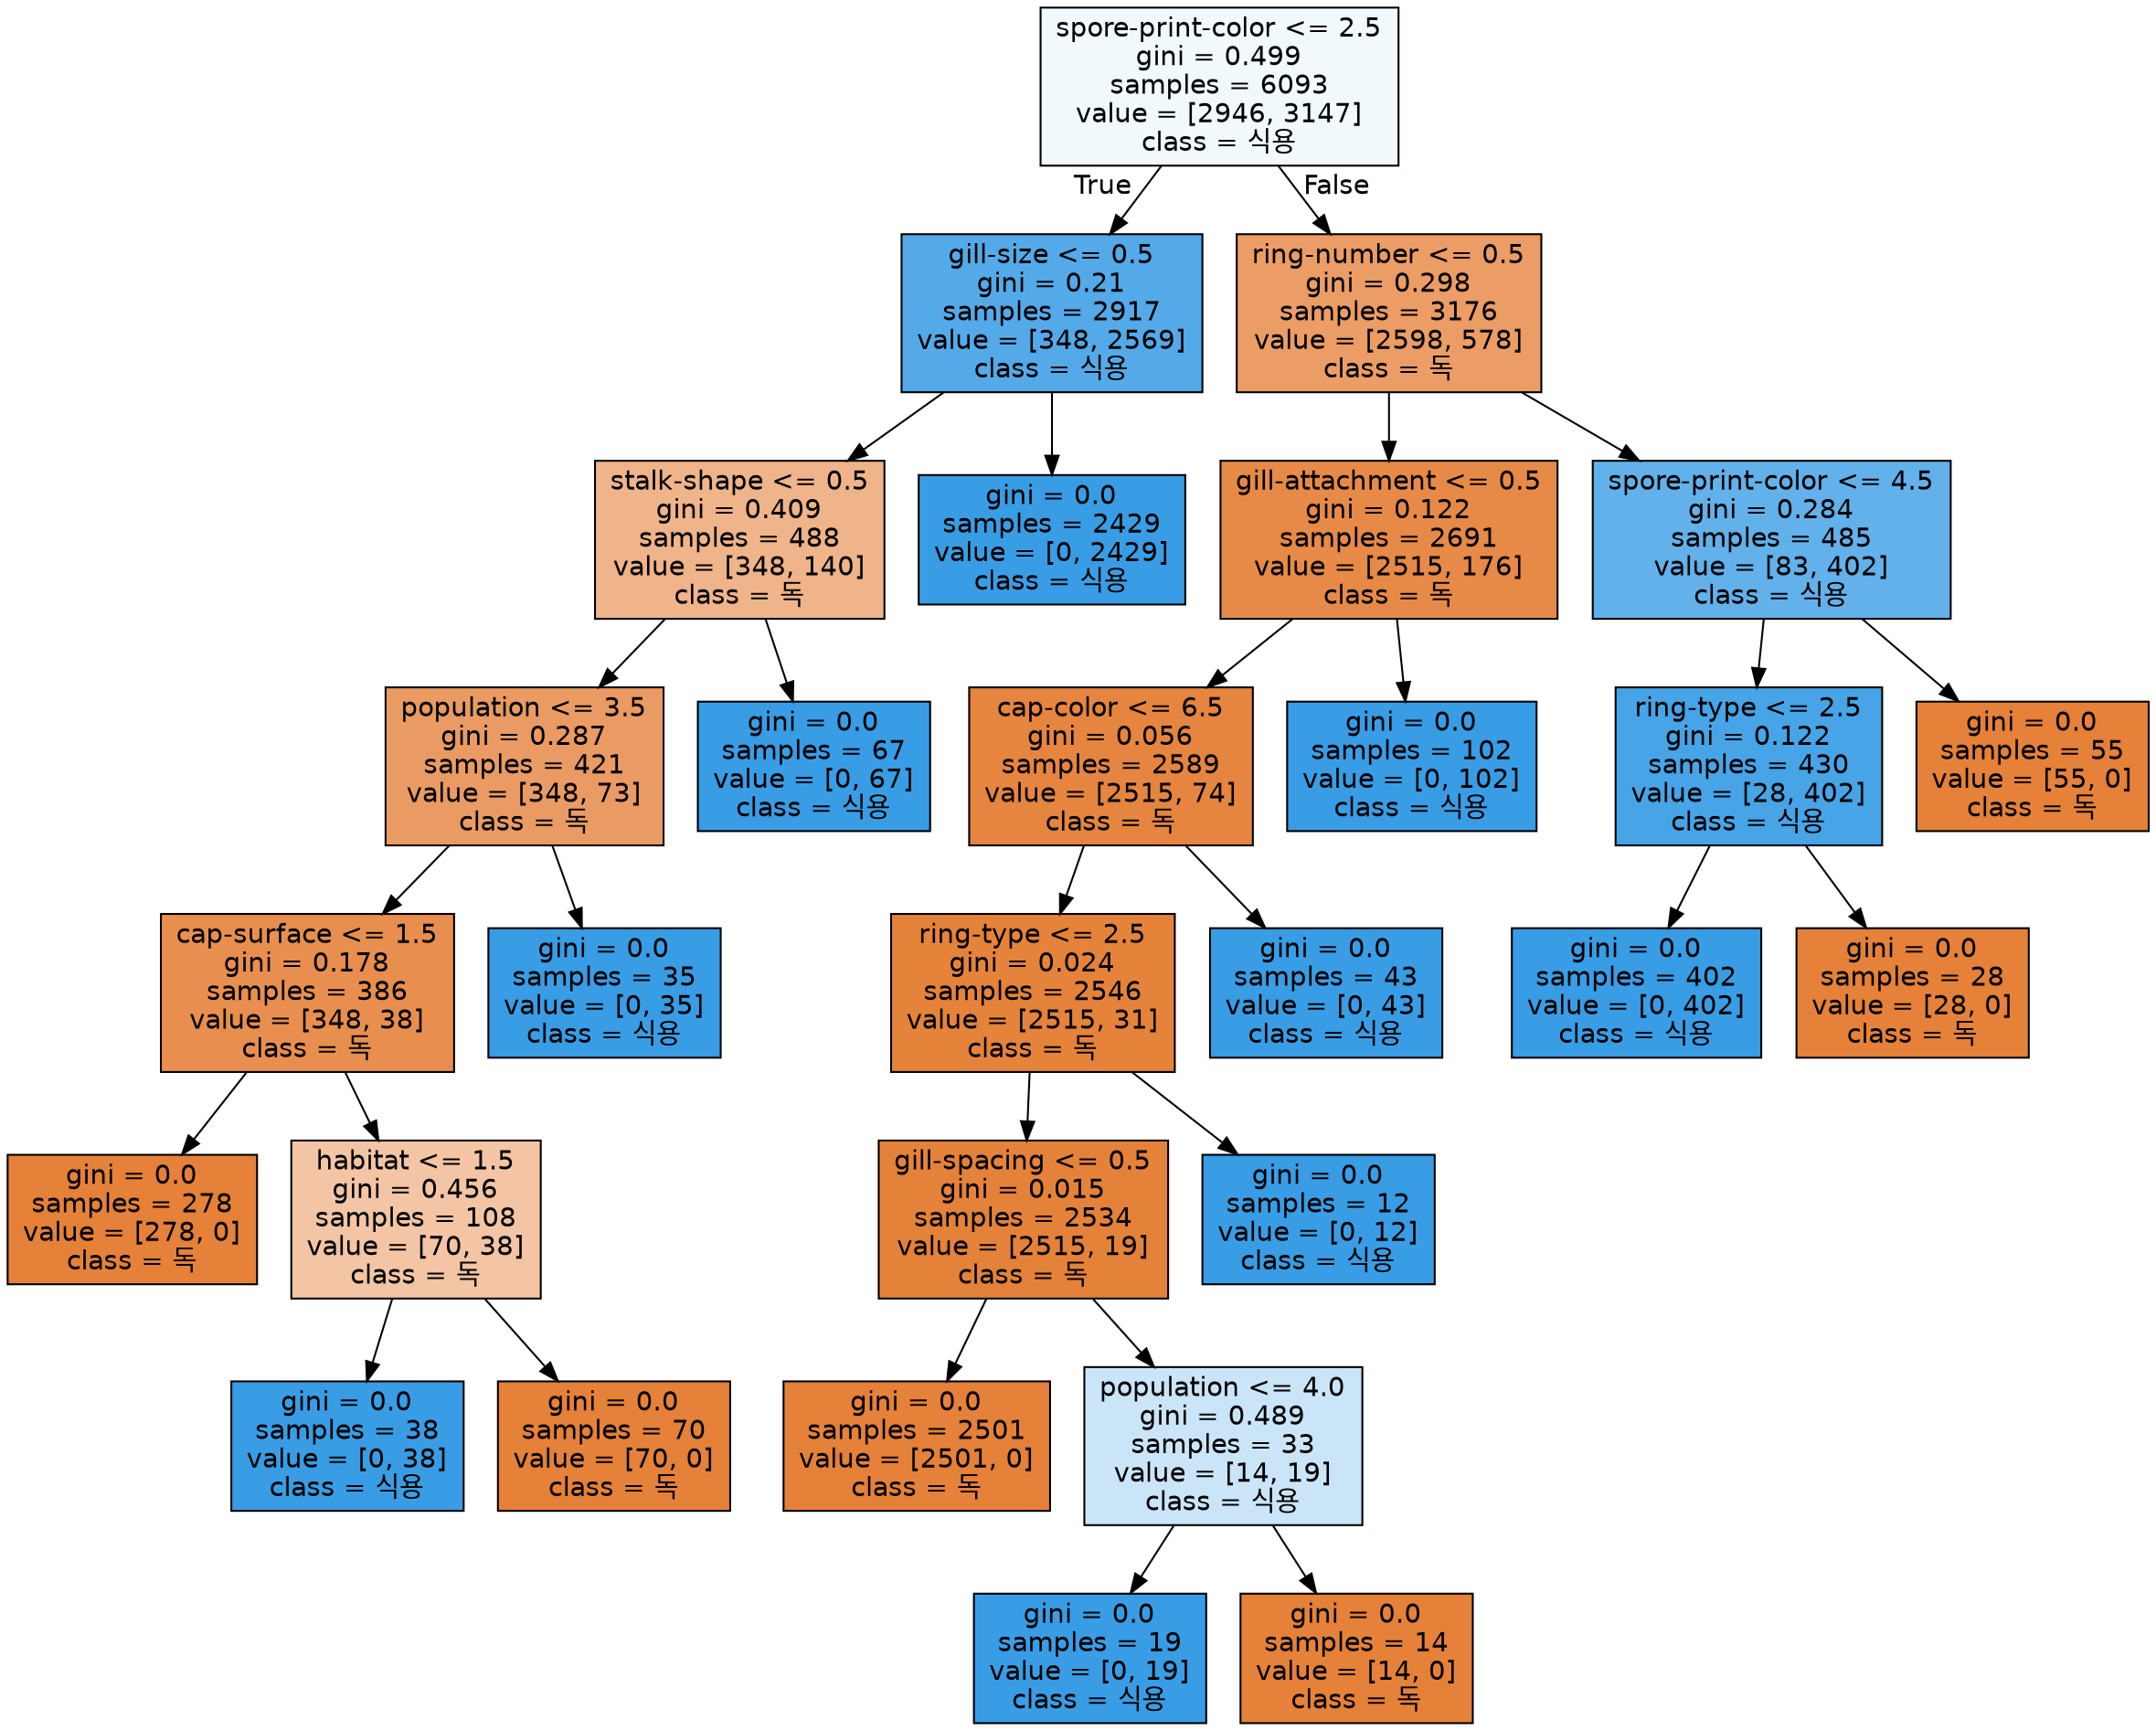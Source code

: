 digraph Tree {
node [shape=box, style="filled", color="black", fontname="helvetica"] ;
edge [fontname="helvetica"] ;
0 [label="spore-print-color <= 2.5\ngini = 0.499\nsamples = 6093\nvalue = [2946, 3147]\nclass = 식용", fillcolor="#f2f9fd"] ;
1 [label="gill-size <= 0.5\ngini = 0.21\nsamples = 2917\nvalue = [348, 2569]\nclass = 식용", fillcolor="#54aae9"] ;
0 -> 1 [labeldistance=2.5, labelangle=45, headlabel="True"] ;
2 [label="stalk-shape <= 0.5\ngini = 0.409\nsamples = 488\nvalue = [348, 140]\nclass = 독", fillcolor="#efb489"] ;
1 -> 2 ;
3 [label="population <= 3.5\ngini = 0.287\nsamples = 421\nvalue = [348, 73]\nclass = 독", fillcolor="#ea9b63"] ;
2 -> 3 ;
4 [label="cap-surface <= 1.5\ngini = 0.178\nsamples = 386\nvalue = [348, 38]\nclass = 독", fillcolor="#e88f4f"] ;
3 -> 4 ;
5 [label="gini = 0.0\nsamples = 278\nvalue = [278, 0]\nclass = 독", fillcolor="#e58139"] ;
4 -> 5 ;
6 [label="habitat <= 1.5\ngini = 0.456\nsamples = 108\nvalue = [70, 38]\nclass = 독", fillcolor="#f3c5a4"] ;
4 -> 6 ;
7 [label="gini = 0.0\nsamples = 38\nvalue = [0, 38]\nclass = 식용", fillcolor="#399de5"] ;
6 -> 7 ;
8 [label="gini = 0.0\nsamples = 70\nvalue = [70, 0]\nclass = 독", fillcolor="#e58139"] ;
6 -> 8 ;
9 [label="gini = 0.0\nsamples = 35\nvalue = [0, 35]\nclass = 식용", fillcolor="#399de5"] ;
3 -> 9 ;
10 [label="gini = 0.0\nsamples = 67\nvalue = [0, 67]\nclass = 식용", fillcolor="#399de5"] ;
2 -> 10 ;
11 [label="gini = 0.0\nsamples = 2429\nvalue = [0, 2429]\nclass = 식용", fillcolor="#399de5"] ;
1 -> 11 ;
12 [label="ring-number <= 0.5\ngini = 0.298\nsamples = 3176\nvalue = [2598, 578]\nclass = 독", fillcolor="#eb9d65"] ;
0 -> 12 [labeldistance=2.5, labelangle=-45, headlabel="False"] ;
13 [label="gill-attachment <= 0.5\ngini = 0.122\nsamples = 2691\nvalue = [2515, 176]\nclass = 독", fillcolor="#e78a47"] ;
12 -> 13 ;
14 [label="cap-color <= 6.5\ngini = 0.056\nsamples = 2589\nvalue = [2515, 74]\nclass = 독", fillcolor="#e6853f"] ;
13 -> 14 ;
15 [label="ring-type <= 2.5\ngini = 0.024\nsamples = 2546\nvalue = [2515, 31]\nclass = 독", fillcolor="#e5833b"] ;
14 -> 15 ;
16 [label="gill-spacing <= 0.5\ngini = 0.015\nsamples = 2534\nvalue = [2515, 19]\nclass = 독", fillcolor="#e5823a"] ;
15 -> 16 ;
17 [label="gini = 0.0\nsamples = 2501\nvalue = [2501, 0]\nclass = 독", fillcolor="#e58139"] ;
16 -> 17 ;
18 [label="population <= 4.0\ngini = 0.489\nsamples = 33\nvalue = [14, 19]\nclass = 식용", fillcolor="#cbe5f8"] ;
16 -> 18 ;
19 [label="gini = 0.0\nsamples = 19\nvalue = [0, 19]\nclass = 식용", fillcolor="#399de5"] ;
18 -> 19 ;
20 [label="gini = 0.0\nsamples = 14\nvalue = [14, 0]\nclass = 독", fillcolor="#e58139"] ;
18 -> 20 ;
21 [label="gini = 0.0\nsamples = 12\nvalue = [0, 12]\nclass = 식용", fillcolor="#399de5"] ;
15 -> 21 ;
22 [label="gini = 0.0\nsamples = 43\nvalue = [0, 43]\nclass = 식용", fillcolor="#399de5"] ;
14 -> 22 ;
23 [label="gini = 0.0\nsamples = 102\nvalue = [0, 102]\nclass = 식용", fillcolor="#399de5"] ;
13 -> 23 ;
24 [label="spore-print-color <= 4.5\ngini = 0.284\nsamples = 485\nvalue = [83, 402]\nclass = 식용", fillcolor="#62b1ea"] ;
12 -> 24 ;
25 [label="ring-type <= 2.5\ngini = 0.122\nsamples = 430\nvalue = [28, 402]\nclass = 식용", fillcolor="#47a4e7"] ;
24 -> 25 ;
26 [label="gini = 0.0\nsamples = 402\nvalue = [0, 402]\nclass = 식용", fillcolor="#399de5"] ;
25 -> 26 ;
27 [label="gini = 0.0\nsamples = 28\nvalue = [28, 0]\nclass = 독", fillcolor="#e58139"] ;
25 -> 27 ;
28 [label="gini = 0.0\nsamples = 55\nvalue = [55, 0]\nclass = 독", fillcolor="#e58139"] ;
24 -> 28 ;
}